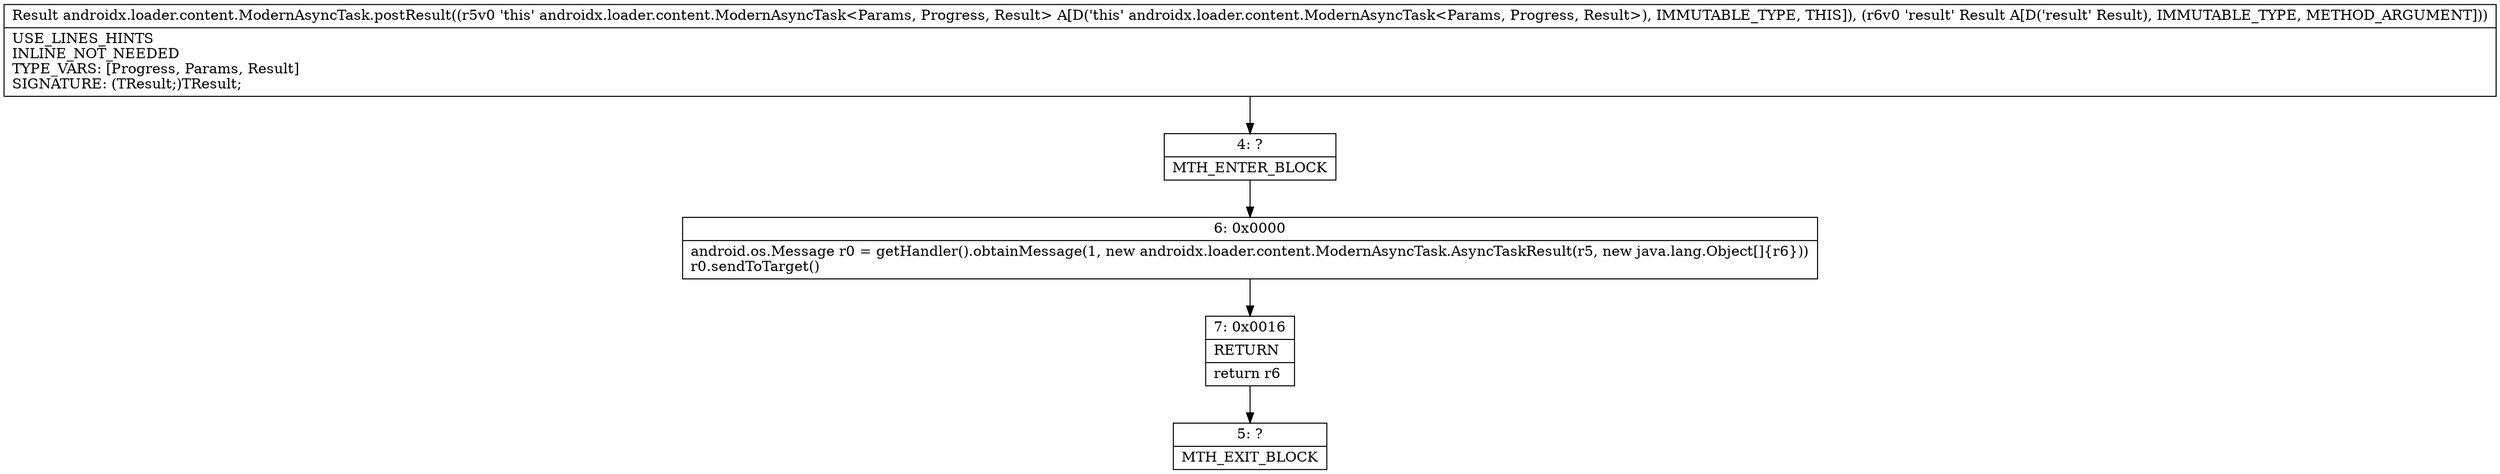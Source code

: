 digraph "CFG forandroidx.loader.content.ModernAsyncTask.postResult(Ljava\/lang\/Object;)Ljava\/lang\/Object;" {
Node_4 [shape=record,label="{4\:\ ?|MTH_ENTER_BLOCK\l}"];
Node_6 [shape=record,label="{6\:\ 0x0000|android.os.Message r0 = getHandler().obtainMessage(1, new androidx.loader.content.ModernAsyncTask.AsyncTaskResult(r5, new java.lang.Object[]\{r6\}))\lr0.sendToTarget()\l}"];
Node_7 [shape=record,label="{7\:\ 0x0016|RETURN\l|return r6\l}"];
Node_5 [shape=record,label="{5\:\ ?|MTH_EXIT_BLOCK\l}"];
MethodNode[shape=record,label="{Result androidx.loader.content.ModernAsyncTask.postResult((r5v0 'this' androidx.loader.content.ModernAsyncTask\<Params, Progress, Result\> A[D('this' androidx.loader.content.ModernAsyncTask\<Params, Progress, Result\>), IMMUTABLE_TYPE, THIS]), (r6v0 'result' Result A[D('result' Result), IMMUTABLE_TYPE, METHOD_ARGUMENT]))  | USE_LINES_HINTS\lINLINE_NOT_NEEDED\lTYPE_VARS: [Progress, Params, Result]\lSIGNATURE: (TResult;)TResult;\l}"];
MethodNode -> Node_4;Node_4 -> Node_6;
Node_6 -> Node_7;
Node_7 -> Node_5;
}


